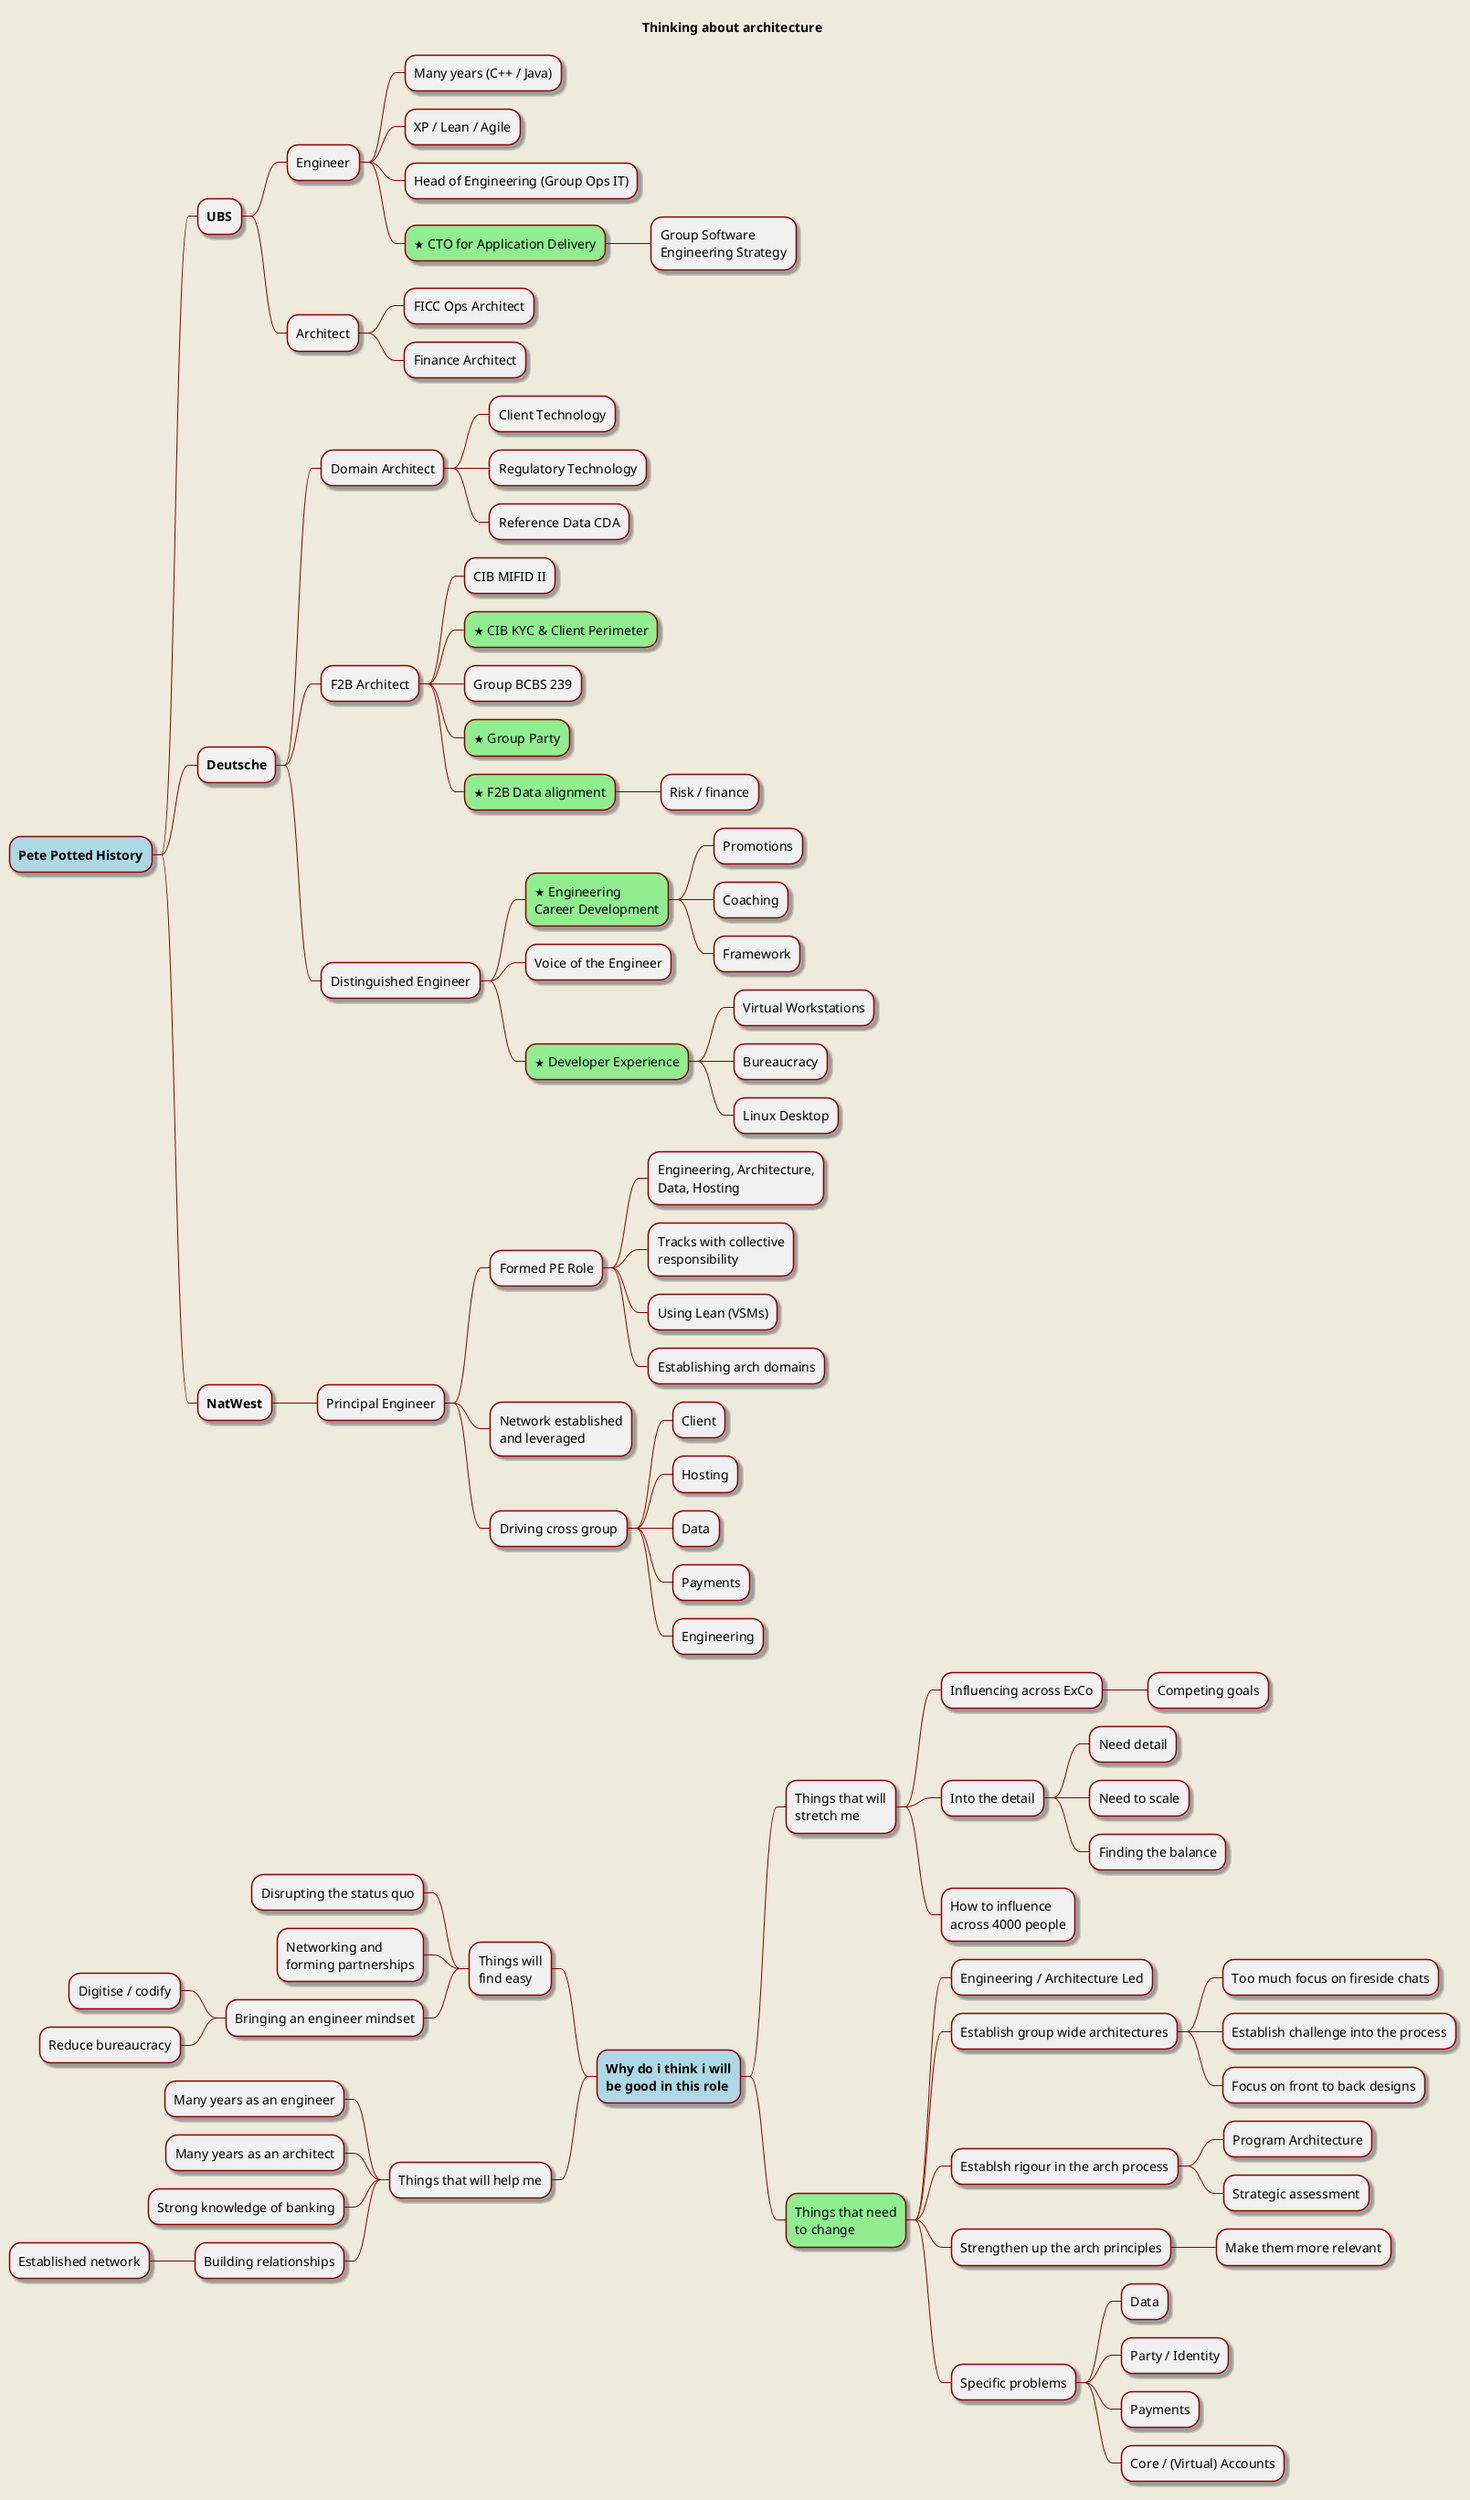 @startmindmap
title Thinking about architecture

skinparam shadowing true
skinparam backgroundColor #EEEBDC
skinparam ArrowColor black
skinparam noteBorderColor black

<style>
mindmapDiagram {
    LineColor darkred
}
</style>

*[#lightblue] <b>Pete Potted History</b>
    * <b>UBS</b>
        * Engineer
            * Many years (C++ / Java)
            * XP / Lean / Agile
            * Head of Engineering (Group Ops IT)
            *[#lightgreen] <&star> CTO for Application Delivery
                * Group Software\nEngineering Strategy
        * Architect
            * FICC Ops Architect
            * Finance Architect
    * <b>Deutsche</b>
        * Domain Architect
            * Client Technology
            * Regulatory Technology
            * Reference Data CDA
        * F2B Architect
            * CIB MIFID II
            *[#lightgreen] <&star> CIB KYC & Client Perimeter
            * Group BCBS 239
            *[#lightgreen] <&star> Group Party
            *[#lightgreen] <&star> F2B Data alignment
                * Risk / finance
        * Distinguished Engineer
            *[#lightgreen] <&star> Engineering\nCareer Development
                * Promotions
                * Coaching
                * Framework
            * Voice of the Engineer
            *[#lightgreen] <&star> Developer Experience
                * Virtual Workstations
                * Bureaucracy
                * Linux Desktop
    * <b>NatWest</b>
        * Principal Engineer
            * Formed PE Role
                * Engineering, Architecture,\nData, Hosting
                * Tracks with collective\nresponsibility
                * Using Lean (VSMs)
                * Establishing arch domains
            * Network established\nand leveraged
            * Driving cross group
                * Client
                * Hosting
                * Data
                * Payments
                * Engineering


*[#lightblue] <b>Why do i think i will</b>\n<b>be good in this role</b>
left side
    * Things will\nfind easy
        * Disrupting the status quo
        * Networking and\nforming partnerships
        * Bringing an engineer mindset
            * Digitise / codify
            * Reduce bureaucracy
    * Things that will help me
        * Many years as an engineer
        * Many years as an architect
        * Strong knowledge of banking
        * Building relationships
            * Established network
right side
    * Things that will\nstretch me
        * Influencing across ExCo
            * Competing goals
        * Into the detail
            * Need detail
            * Need to scale
            * Finding the balance
        * How to influence\nacross 4000 people
    *[#lightgreen] Things that need\nto change
        * Engineering / Architecture Led
        * Establish group wide architectures
            * Too much focus on fireside chats
            * Establish challenge into the process
            * Focus on front to back designs
        * Establsh rigour in the arch process
            * Program Architecture
            * Strategic assessment
        * Strengthen up the arch principles
            * Make them more relevant
        * Specific problems
            * Data
            * Party / Identity
            * Payments
            * Core / (Virtual) Accounts

@endmindmap